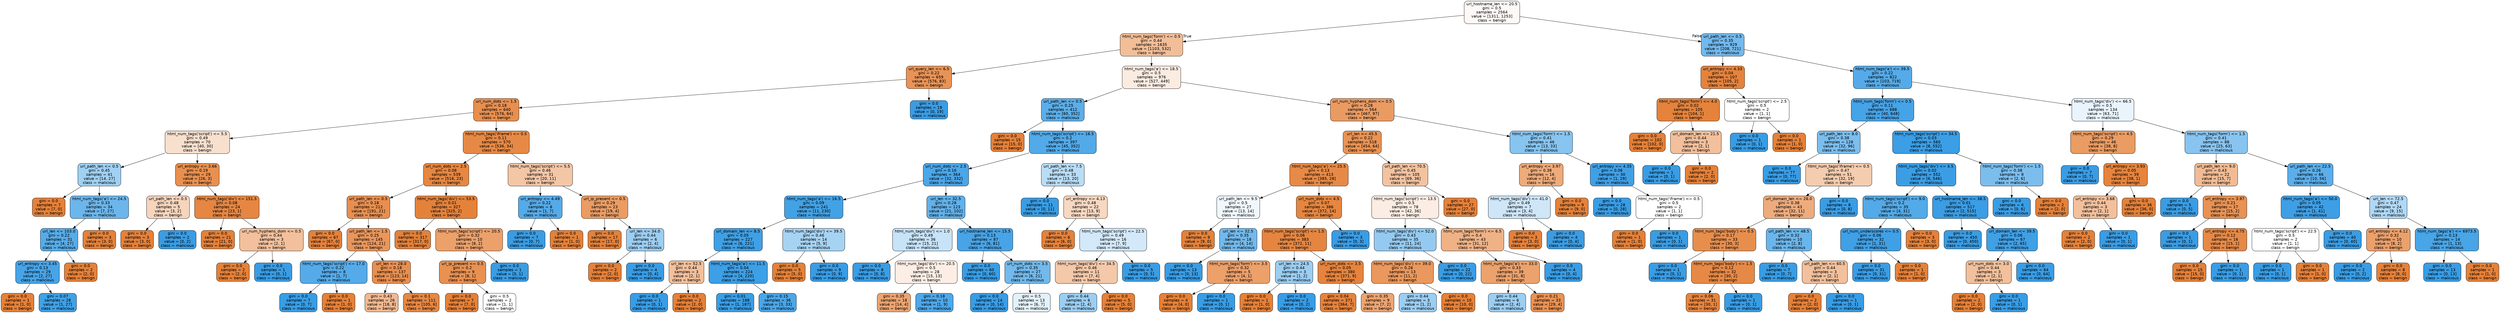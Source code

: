 digraph Tree {
node [shape=box, style="filled, rounded", color="black", fontname="helvetica"] ;
edge [fontname="helvetica"] ;
0 [label="url_hostname_len <= 20.5\ngini = 0.5\nsamples = 2564\nvalue = [1311, 1253]\nclass = benign", fillcolor="#fef9f6"] ;
1 [label="html_num_tags('form') <= 0.5\ngini = 0.44\nsamples = 1635\nvalue = [1103, 532]\nclass = benign", fillcolor="#f2be98"] ;
0 -> 1 [labeldistance=2.5, labelangle=45, headlabel="True"] ;
2 [label="url_query_len <= 6.5\ngini = 0.22\nsamples = 659\nvalue = [576, 83]\nclass = benign", fillcolor="#e99356"] ;
1 -> 2 ;
3 [label="url_num_dots <= 1.5\ngini = 0.18\nsamples = 640\nvalue = [576, 64]\nclass = benign", fillcolor="#e88f4f"] ;
2 -> 3 ;
4 [label="html_num_tags('script') <= 5.5\ngini = 0.49\nsamples = 70\nvalue = [40, 30]\nclass = benign", fillcolor="#f8e0ce"] ;
3 -> 4 ;
5 [label="url_path_len <= 0.5\ngini = 0.45\nsamples = 41\nvalue = [14, 27]\nclass = malicious", fillcolor="#a0d0f2"] ;
4 -> 5 ;
6 [label="gini = 0.0\nsamples = 7\nvalue = [7, 0]\nclass = benign", fillcolor="#e58139"] ;
5 -> 6 ;
7 [label="html_num_tags('a') <= 24.5\ngini = 0.33\nsamples = 34\nvalue = [7, 27]\nclass = malicious", fillcolor="#6cb6ec"] ;
5 -> 7 ;
8 [label="url_len <= 103.0\ngini = 0.22\nsamples = 31\nvalue = [4, 27]\nclass = malicious", fillcolor="#56ace9"] ;
7 -> 8 ;
9 [label="url_entropy <= 3.45\ngini = 0.13\nsamples = 29\nvalue = [2, 27]\nclass = malicious", fillcolor="#48a4e7"] ;
8 -> 9 ;
10 [label="gini = 0.0\nsamples = 1\nvalue = [1, 0]\nclass = benign", fillcolor="#e58139"] ;
9 -> 10 ;
11 [label="gini = 0.07\nsamples = 28\nvalue = [1, 27]\nclass = malicious", fillcolor="#40a1e6"] ;
9 -> 11 ;
12 [label="gini = 0.0\nsamples = 2\nvalue = [2, 0]\nclass = benign", fillcolor="#e58139"] ;
8 -> 12 ;
13 [label="gini = 0.0\nsamples = 3\nvalue = [3, 0]\nclass = benign", fillcolor="#e58139"] ;
7 -> 13 ;
14 [label="url_entropy <= 3.66\ngini = 0.19\nsamples = 29\nvalue = [26, 3]\nclass = benign", fillcolor="#e89050"] ;
4 -> 14 ;
15 [label="url_path_len <= 0.5\ngini = 0.48\nsamples = 5\nvalue = [3, 2]\nclass = benign", fillcolor="#f6d5bd"] ;
14 -> 15 ;
16 [label="gini = 0.0\nsamples = 3\nvalue = [3, 0]\nclass = benign", fillcolor="#e58139"] ;
15 -> 16 ;
17 [label="gini = 0.0\nsamples = 2\nvalue = [0, 2]\nclass = malicious", fillcolor="#399de5"] ;
15 -> 17 ;
18 [label="html_num_tags('div') <= 151.5\ngini = 0.08\nsamples = 24\nvalue = [23, 1]\nclass = benign", fillcolor="#e68642"] ;
14 -> 18 ;
19 [label="gini = 0.0\nsamples = 21\nvalue = [21, 0]\nclass = benign", fillcolor="#e58139"] ;
18 -> 19 ;
20 [label="url_num_hyphens_dom <= 0.5\ngini = 0.44\nsamples = 3\nvalue = [2, 1]\nclass = benign", fillcolor="#f2c09c"] ;
18 -> 20 ;
21 [label="gini = 0.0\nsamples = 2\nvalue = [2, 0]\nclass = benign", fillcolor="#e58139"] ;
20 -> 21 ;
22 [label="gini = 0.0\nsamples = 1\nvalue = [0, 1]\nclass = malicious", fillcolor="#399de5"] ;
20 -> 22 ;
23 [label="html_num_tags('iframe') <= 0.5\ngini = 0.11\nsamples = 570\nvalue = [536, 34]\nclass = benign", fillcolor="#e78946"] ;
3 -> 23 ;
24 [label="url_num_dots <= 2.5\ngini = 0.08\nsamples = 539\nvalue = [516, 23]\nclass = benign", fillcolor="#e68742"] ;
23 -> 24 ;
25 [label="url_path_len <= 0.5\ngini = 0.18\nsamples = 212\nvalue = [191, 21]\nclass = benign", fillcolor="#e88f4f"] ;
24 -> 25 ;
26 [label="gini = 0.0\nsamples = 67\nvalue = [67, 0]\nclass = benign", fillcolor="#e58139"] ;
25 -> 26 ;
27 [label="url_path_len <= 1.5\ngini = 0.25\nsamples = 145\nvalue = [124, 21]\nclass = benign", fillcolor="#e9965b"] ;
25 -> 27 ;
28 [label="html_num_tags('script') <= 17.0\ngini = 0.22\nsamples = 8\nvalue = [1, 7]\nclass = malicious", fillcolor="#55abe9"] ;
27 -> 28 ;
29 [label="gini = 0.0\nsamples = 7\nvalue = [0, 7]\nclass = malicious", fillcolor="#399de5"] ;
28 -> 29 ;
30 [label="gini = 0.0\nsamples = 1\nvalue = [1, 0]\nclass = benign", fillcolor="#e58139"] ;
28 -> 30 ;
31 [label="url_len <= 28.0\ngini = 0.18\nsamples = 137\nvalue = [123, 14]\nclass = benign", fillcolor="#e88f50"] ;
27 -> 31 ;
32 [label="gini = 0.43\nsamples = 26\nvalue = [18, 8]\nclass = benign", fillcolor="#f1b991"] ;
31 -> 32 ;
33 [label="gini = 0.1\nsamples = 111\nvalue = [105, 6]\nclass = benign", fillcolor="#e68844"] ;
31 -> 33 ;
34 [label="html_num_tags('div') <= 53.5\ngini = 0.01\nsamples = 327\nvalue = [325, 2]\nclass = benign", fillcolor="#e5823a"] ;
24 -> 34 ;
35 [label="gini = 0.0\nsamples = 317\nvalue = [317, 0]\nclass = benign", fillcolor="#e58139"] ;
34 -> 35 ;
36 [label="html_num_tags('script') <= 20.5\ngini = 0.32\nsamples = 10\nvalue = [8, 2]\nclass = benign", fillcolor="#eca06a"] ;
34 -> 36 ;
37 [label="url_ip_present <= 0.5\ngini = 0.2\nsamples = 9\nvalue = [8, 1]\nclass = benign", fillcolor="#e89152"] ;
36 -> 37 ;
38 [label="gini = 0.0\nsamples = 7\nvalue = [7, 0]\nclass = benign", fillcolor="#e58139"] ;
37 -> 38 ;
39 [label="gini = 0.5\nsamples = 2\nvalue = [1, 1]\nclass = benign", fillcolor="#ffffff"] ;
37 -> 39 ;
40 [label="gini = 0.0\nsamples = 1\nvalue = [0, 1]\nclass = malicious", fillcolor="#399de5"] ;
36 -> 40 ;
41 [label="html_num_tags('script') <= 5.5\ngini = 0.46\nsamples = 31\nvalue = [20, 11]\nclass = benign", fillcolor="#f3c6a6"] ;
23 -> 41 ;
42 [label="url_entropy <= 4.49\ngini = 0.22\nsamples = 8\nvalue = [1, 7]\nclass = malicious", fillcolor="#55abe9"] ;
41 -> 42 ;
43 [label="gini = 0.0\nsamples = 7\nvalue = [0, 7]\nclass = malicious", fillcolor="#399de5"] ;
42 -> 43 ;
44 [label="gini = 0.0\nsamples = 1\nvalue = [1, 0]\nclass = benign", fillcolor="#e58139"] ;
42 -> 44 ;
45 [label="url_ip_present <= 0.5\ngini = 0.29\nsamples = 23\nvalue = [19, 4]\nclass = benign", fillcolor="#ea9c63"] ;
41 -> 45 ;
46 [label="gini = 0.0\nsamples = 17\nvalue = [17, 0]\nclass = benign", fillcolor="#e58139"] ;
45 -> 46 ;
47 [label="url_len <= 34.0\ngini = 0.44\nsamples = 6\nvalue = [2, 4]\nclass = malicious", fillcolor="#9ccef2"] ;
45 -> 47 ;
48 [label="gini = 0.0\nsamples = 2\nvalue = [2, 0]\nclass = benign", fillcolor="#e58139"] ;
47 -> 48 ;
49 [label="gini = 0.0\nsamples = 4\nvalue = [0, 4]\nclass = malicious", fillcolor="#399de5"] ;
47 -> 49 ;
50 [label="gini = 0.0\nsamples = 19\nvalue = [0, 19]\nclass = malicious", fillcolor="#399de5"] ;
2 -> 50 ;
51 [label="html_num_tags('a') <= 18.5\ngini = 0.5\nsamples = 976\nvalue = [527, 449]\nclass = benign", fillcolor="#fbece2"] ;
1 -> 51 ;
52 [label="url_path_len <= 0.5\ngini = 0.25\nsamples = 412\nvalue = [60, 352]\nclass = malicious", fillcolor="#5baee9"] ;
51 -> 52 ;
53 [label="gini = 0.0\nsamples = 15\nvalue = [15, 0]\nclass = benign", fillcolor="#e58139"] ;
52 -> 53 ;
54 [label="html_num_tags('script') <= 16.5\ngini = 0.2\nsamples = 397\nvalue = [45, 352]\nclass = malicious", fillcolor="#52aae8"] ;
52 -> 54 ;
55 [label="url_num_dots <= 2.5\ngini = 0.16\nsamples = 364\nvalue = [32, 332]\nclass = malicious", fillcolor="#4ca6e8"] ;
54 -> 55 ;
56 [label="html_num_tags('a') <= 16.5\ngini = 0.09\nsamples = 241\nvalue = [11, 230]\nclass = malicious", fillcolor="#42a2e6"] ;
55 -> 56 ;
57 [label="url_domain_len <= 8.5\ngini = 0.05\nsamples = 227\nvalue = [6, 221]\nclass = malicious", fillcolor="#3ea0e6"] ;
56 -> 57 ;
58 [label="url_len <= 52.5\ngini = 0.44\nsamples = 3\nvalue = [2, 1]\nclass = benign", fillcolor="#f2c09c"] ;
57 -> 58 ;
59 [label="gini = 0.0\nsamples = 1\nvalue = [0, 1]\nclass = malicious", fillcolor="#399de5"] ;
58 -> 59 ;
60 [label="gini = 0.0\nsamples = 2\nvalue = [2, 0]\nclass = benign", fillcolor="#e58139"] ;
58 -> 60 ;
61 [label="html_num_tags('a') <= 11.5\ngini = 0.04\nsamples = 224\nvalue = [4, 220]\nclass = malicious", fillcolor="#3d9fe5"] ;
57 -> 61 ;
62 [label="gini = 0.01\nsamples = 188\nvalue = [1, 187]\nclass = malicious", fillcolor="#3a9ee5"] ;
61 -> 62 ;
63 [label="gini = 0.15\nsamples = 36\nvalue = [3, 33]\nclass = malicious", fillcolor="#4ba6e7"] ;
61 -> 63 ;
64 [label="html_num_tags('div') <= 39.5\ngini = 0.46\nsamples = 14\nvalue = [5, 9]\nclass = malicious", fillcolor="#a7d3f3"] ;
56 -> 64 ;
65 [label="gini = 0.0\nsamples = 5\nvalue = [5, 0]\nclass = benign", fillcolor="#e58139"] ;
64 -> 65 ;
66 [label="gini = 0.0\nsamples = 9\nvalue = [0, 9]\nclass = malicious", fillcolor="#399de5"] ;
64 -> 66 ;
67 [label="url_len <= 32.5\ngini = 0.28\nsamples = 123\nvalue = [21, 102]\nclass = malicious", fillcolor="#62b1ea"] ;
55 -> 67 ;
68 [label="html_num_tags('div') <= 1.0\ngini = 0.49\nsamples = 36\nvalue = [15, 21]\nclass = malicious", fillcolor="#c6e3f8"] ;
67 -> 68 ;
69 [label="gini = 0.0\nsamples = 8\nvalue = [0, 8]\nclass = malicious", fillcolor="#399de5"] ;
68 -> 69 ;
70 [label="html_num_tags('div') <= 20.5\ngini = 0.5\nsamples = 28\nvalue = [15, 13]\nclass = benign", fillcolor="#fceee5"] ;
68 -> 70 ;
71 [label="gini = 0.35\nsamples = 18\nvalue = [14, 4]\nclass = benign", fillcolor="#eca572"] ;
70 -> 71 ;
72 [label="gini = 0.18\nsamples = 10\nvalue = [1, 9]\nclass = malicious", fillcolor="#4fa8e8"] ;
70 -> 72 ;
73 [label="url_hostname_len <= 15.5\ngini = 0.13\nsamples = 87\nvalue = [6, 81]\nclass = malicious", fillcolor="#48a4e7"] ;
67 -> 73 ;
74 [label="gini = 0.0\nsamples = 60\nvalue = [0, 60]\nclass = malicious", fillcolor="#399de5"] ;
73 -> 74 ;
75 [label="url_num_dots <= 3.5\ngini = 0.35\nsamples = 27\nvalue = [6, 21]\nclass = malicious", fillcolor="#72b9ec"] ;
73 -> 75 ;
76 [label="gini = 0.0\nsamples = 14\nvalue = [0, 14]\nclass = malicious", fillcolor="#399de5"] ;
75 -> 76 ;
77 [label="gini = 0.5\nsamples = 13\nvalue = [6, 7]\nclass = malicious", fillcolor="#e3f1fb"] ;
75 -> 77 ;
78 [label="url_path_len <= 7.5\ngini = 0.48\nsamples = 33\nvalue = [13, 20]\nclass = malicious", fillcolor="#baddf6"] ;
54 -> 78 ;
79 [label="gini = 0.0\nsamples = 11\nvalue = [0, 11]\nclass = malicious", fillcolor="#399de5"] ;
78 -> 79 ;
80 [label="url_entropy <= 4.13\ngini = 0.48\nsamples = 22\nvalue = [13, 9]\nclass = benign", fillcolor="#f7d8c2"] ;
78 -> 80 ;
81 [label="gini = 0.0\nsamples = 6\nvalue = [6, 0]\nclass = benign", fillcolor="#e58139"] ;
80 -> 81 ;
82 [label="html_num_tags('script') <= 22.5\ngini = 0.49\nsamples = 16\nvalue = [7, 9]\nclass = malicious", fillcolor="#d3e9f9"] ;
80 -> 82 ;
83 [label="html_num_tags('div') <= 34.5\ngini = 0.46\nsamples = 11\nvalue = [7, 4]\nclass = benign", fillcolor="#f4c9aa"] ;
82 -> 83 ;
84 [label="gini = 0.44\nsamples = 6\nvalue = [2, 4]\nclass = malicious", fillcolor="#9ccef2"] ;
83 -> 84 ;
85 [label="gini = 0.0\nsamples = 5\nvalue = [5, 0]\nclass = benign", fillcolor="#e58139"] ;
83 -> 85 ;
86 [label="gini = 0.0\nsamples = 5\nvalue = [0, 5]\nclass = malicious", fillcolor="#399de5"] ;
82 -> 86 ;
87 [label="url_num_hyphens_dom <= 0.5\ngini = 0.28\nsamples = 564\nvalue = [467, 97]\nclass = benign", fillcolor="#ea9b62"] ;
51 -> 87 ;
88 [label="url_len <= 45.5\ngini = 0.22\nsamples = 518\nvalue = [454, 64]\nclass = benign", fillcolor="#e99355"] ;
87 -> 88 ;
89 [label="html_num_tags('a') <= 25.5\ngini = 0.13\nsamples = 413\nvalue = [385, 28]\nclass = benign", fillcolor="#e78a47"] ;
88 -> 89 ;
90 [label="url_path_len <= 9.5\ngini = 0.5\nsamples = 27\nvalue = [13, 14]\nclass = malicious", fillcolor="#f1f8fd"] ;
89 -> 90 ;
91 [label="gini = 0.0\nsamples = 9\nvalue = [9, 0]\nclass = benign", fillcolor="#e58139"] ;
90 -> 91 ;
92 [label="url_len <= 32.5\ngini = 0.35\nsamples = 18\nvalue = [4, 14]\nclass = malicious", fillcolor="#72b9ec"] ;
90 -> 92 ;
93 [label="gini = 0.0\nsamples = 13\nvalue = [0, 13]\nclass = malicious", fillcolor="#399de5"] ;
92 -> 93 ;
94 [label="html_num_tags('form') <= 3.5\ngini = 0.32\nsamples = 5\nvalue = [4, 1]\nclass = benign", fillcolor="#eca06a"] ;
92 -> 94 ;
95 [label="gini = 0.0\nsamples = 4\nvalue = [4, 0]\nclass = benign", fillcolor="#e58139"] ;
94 -> 95 ;
96 [label="gini = 0.0\nsamples = 1\nvalue = [0, 1]\nclass = malicious", fillcolor="#399de5"] ;
94 -> 96 ;
97 [label="url_num_dots <= 4.5\ngini = 0.07\nsamples = 386\nvalue = [372, 14]\nclass = benign", fillcolor="#e68640"] ;
89 -> 97 ;
98 [label="html_num_tags('script') <= 1.5\ngini = 0.06\nsamples = 383\nvalue = [372, 11]\nclass = benign", fillcolor="#e6853f"] ;
97 -> 98 ;
99 [label="url_len <= 24.5\ngini = 0.44\nsamples = 3\nvalue = [1, 2]\nclass = malicious", fillcolor="#9ccef2"] ;
98 -> 99 ;
100 [label="gini = 0.0\nsamples = 1\nvalue = [1, 0]\nclass = benign", fillcolor="#e58139"] ;
99 -> 100 ;
101 [label="gini = 0.0\nsamples = 2\nvalue = [0, 2]\nclass = malicious", fillcolor="#399de5"] ;
99 -> 101 ;
102 [label="url_num_dots <= 3.5\ngini = 0.05\nsamples = 380\nvalue = [371, 9]\nclass = benign", fillcolor="#e6843e"] ;
98 -> 102 ;
103 [label="gini = 0.04\nsamples = 371\nvalue = [364, 7]\nclass = benign", fillcolor="#e6833d"] ;
102 -> 103 ;
104 [label="gini = 0.35\nsamples = 9\nvalue = [7, 2]\nclass = benign", fillcolor="#eca572"] ;
102 -> 104 ;
105 [label="gini = 0.0\nsamples = 3\nvalue = [0, 3]\nclass = malicious", fillcolor="#399de5"] ;
97 -> 105 ;
106 [label="url_path_len <= 70.5\ngini = 0.45\nsamples = 105\nvalue = [69, 36]\nclass = benign", fillcolor="#f3c3a0"] ;
88 -> 106 ;
107 [label="html_num_tags('script') <= 13.5\ngini = 0.5\nsamples = 78\nvalue = [42, 36]\nclass = benign", fillcolor="#fbede3"] ;
106 -> 107 ;
108 [label="html_num_tags('div') <= 52.0\ngini = 0.43\nsamples = 35\nvalue = [11, 24]\nclass = malicious", fillcolor="#94caf1"] ;
107 -> 108 ;
109 [label="html_num_tags('div') <= 39.0\ngini = 0.26\nsamples = 13\nvalue = [11, 2]\nclass = benign", fillcolor="#ea985d"] ;
108 -> 109 ;
110 [label="gini = 0.44\nsamples = 3\nvalue = [1, 2]\nclass = malicious", fillcolor="#9ccef2"] ;
109 -> 110 ;
111 [label="gini = 0.0\nsamples = 10\nvalue = [10, 0]\nclass = benign", fillcolor="#e58139"] ;
109 -> 111 ;
112 [label="gini = 0.0\nsamples = 22\nvalue = [0, 22]\nclass = malicious", fillcolor="#399de5"] ;
108 -> 112 ;
113 [label="html_num_tags('form') <= 6.5\ngini = 0.4\nsamples = 43\nvalue = [31, 12]\nclass = benign", fillcolor="#efb286"] ;
107 -> 113 ;
114 [label="html_num_tags('a') <= 33.0\ngini = 0.33\nsamples = 39\nvalue = [31, 8]\nclass = benign", fillcolor="#eca26c"] ;
113 -> 114 ;
115 [label="gini = 0.44\nsamples = 6\nvalue = [2, 4]\nclass = malicious", fillcolor="#9ccef2"] ;
114 -> 115 ;
116 [label="gini = 0.21\nsamples = 33\nvalue = [29, 4]\nclass = benign", fillcolor="#e99254"] ;
114 -> 116 ;
117 [label="gini = 0.0\nsamples = 4\nvalue = [0, 4]\nclass = malicious", fillcolor="#399de5"] ;
113 -> 117 ;
118 [label="gini = 0.0\nsamples = 27\nvalue = [27, 0]\nclass = benign", fillcolor="#e58139"] ;
106 -> 118 ;
119 [label="html_num_tags('form') <= 1.5\ngini = 0.41\nsamples = 46\nvalue = [13, 33]\nclass = malicious", fillcolor="#87c4ef"] ;
87 -> 119 ;
120 [label="url_entropy <= 3.97\ngini = 0.38\nsamples = 16\nvalue = [12, 4]\nclass = benign", fillcolor="#eeab7b"] ;
119 -> 120 ;
121 [label="html_num_tags('div') <= 41.0\ngini = 0.49\nsamples = 7\nvalue = [3, 4]\nclass = malicious", fillcolor="#cee6f8"] ;
120 -> 121 ;
122 [label="gini = 0.0\nsamples = 3\nvalue = [3, 0]\nclass = benign", fillcolor="#e58139"] ;
121 -> 122 ;
123 [label="gini = 0.0\nsamples = 4\nvalue = [0, 4]\nclass = malicious", fillcolor="#399de5"] ;
121 -> 123 ;
124 [label="gini = 0.0\nsamples = 9\nvalue = [9, 0]\nclass = benign", fillcolor="#e58139"] ;
120 -> 124 ;
125 [label="url_entropy <= 4.35\ngini = 0.06\nsamples = 30\nvalue = [1, 29]\nclass = malicious", fillcolor="#40a0e6"] ;
119 -> 125 ;
126 [label="gini = 0.0\nsamples = 28\nvalue = [0, 28]\nclass = malicious", fillcolor="#399de5"] ;
125 -> 126 ;
127 [label="html_num_tags('iframe') <= 0.5\ngini = 0.5\nsamples = 2\nvalue = [1, 1]\nclass = benign", fillcolor="#ffffff"] ;
125 -> 127 ;
128 [label="gini = 0.0\nsamples = 1\nvalue = [1, 0]\nclass = benign", fillcolor="#e58139"] ;
127 -> 128 ;
129 [label="gini = 0.0\nsamples = 1\nvalue = [0, 1]\nclass = malicious", fillcolor="#399de5"] ;
127 -> 129 ;
130 [label="url_path_len <= 0.5\ngini = 0.35\nsamples = 929\nvalue = [208, 721]\nclass = malicious", fillcolor="#72b9ed"] ;
0 -> 130 [labeldistance=2.5, labelangle=-45, headlabel="False"] ;
131 [label="url_entropy <= 4.33\ngini = 0.04\nsamples = 107\nvalue = [105, 2]\nclass = benign", fillcolor="#e5833d"] ;
130 -> 131 ;
132 [label="html_num_tags('form') <= 4.0\ngini = 0.02\nsamples = 105\nvalue = [104, 1]\nclass = benign", fillcolor="#e5823b"] ;
131 -> 132 ;
133 [label="gini = 0.0\nsamples = 102\nvalue = [102, 0]\nclass = benign", fillcolor="#e58139"] ;
132 -> 133 ;
134 [label="url_domain_len <= 21.5\ngini = 0.44\nsamples = 3\nvalue = [2, 1]\nclass = benign", fillcolor="#f2c09c"] ;
132 -> 134 ;
135 [label="gini = 0.0\nsamples = 1\nvalue = [0, 1]\nclass = malicious", fillcolor="#399de5"] ;
134 -> 135 ;
136 [label="gini = 0.0\nsamples = 2\nvalue = [2, 0]\nclass = benign", fillcolor="#e58139"] ;
134 -> 136 ;
137 [label="html_num_tags('script') <= 2.5\ngini = 0.5\nsamples = 2\nvalue = [1, 1]\nclass = benign", fillcolor="#ffffff"] ;
131 -> 137 ;
138 [label="gini = 0.0\nsamples = 1\nvalue = [0, 1]\nclass = malicious", fillcolor="#399de5"] ;
137 -> 138 ;
139 [label="gini = 0.0\nsamples = 1\nvalue = [1, 0]\nclass = benign", fillcolor="#e58139"] ;
137 -> 139 ;
140 [label="html_num_tags('a') <= 39.5\ngini = 0.22\nsamples = 822\nvalue = [103, 719]\nclass = malicious", fillcolor="#55abe9"] ;
130 -> 140 ;
141 [label="html_num_tags('form') <= 0.5\ngini = 0.11\nsamples = 688\nvalue = [40, 648]\nclass = malicious", fillcolor="#45a3e7"] ;
140 -> 141 ;
142 [label="url_path_len <= 8.0\ngini = 0.38\nsamples = 128\nvalue = [32, 96]\nclass = malicious", fillcolor="#7bbeee"] ;
141 -> 142 ;
143 [label="gini = 0.0\nsamples = 77\nvalue = [0, 77]\nclass = malicious", fillcolor="#399de5"] ;
142 -> 143 ;
144 [label="html_num_tags('iframe') <= 0.5\ngini = 0.47\nsamples = 51\nvalue = [32, 19]\nclass = benign", fillcolor="#f4ccaf"] ;
142 -> 144 ;
145 [label="url_domain_len <= 26.0\ngini = 0.38\nsamples = 43\nvalue = [32, 11]\nclass = benign", fillcolor="#eeac7d"] ;
144 -> 145 ;
146 [label="html_num_tags('body') <= 0.5\ngini = 0.17\nsamples = 33\nvalue = [30, 3]\nclass = benign", fillcolor="#e88e4d"] ;
145 -> 146 ;
147 [label="gini = 0.0\nsamples = 1\nvalue = [0, 1]\nclass = malicious", fillcolor="#399de5"] ;
146 -> 147 ;
148 [label="html_num_tags('body') <= 1.5\ngini = 0.12\nsamples = 32\nvalue = [30, 2]\nclass = benign", fillcolor="#e78946"] ;
146 -> 148 ;
149 [label="gini = 0.06\nsamples = 31\nvalue = [30, 1]\nclass = benign", fillcolor="#e68540"] ;
148 -> 149 ;
150 [label="gini = 0.0\nsamples = 1\nvalue = [0, 1]\nclass = malicious", fillcolor="#399de5"] ;
148 -> 150 ;
151 [label="url_path_len <= 48.5\ngini = 0.32\nsamples = 10\nvalue = [2, 8]\nclass = malicious", fillcolor="#6ab6ec"] ;
145 -> 151 ;
152 [label="gini = 0.0\nsamples = 7\nvalue = [0, 7]\nclass = malicious", fillcolor="#399de5"] ;
151 -> 152 ;
153 [label="url_path_len <= 60.5\ngini = 0.44\nsamples = 3\nvalue = [2, 1]\nclass = benign", fillcolor="#f2c09c"] ;
151 -> 153 ;
154 [label="gini = 0.0\nsamples = 2\nvalue = [2, 0]\nclass = benign", fillcolor="#e58139"] ;
153 -> 154 ;
155 [label="gini = 0.0\nsamples = 1\nvalue = [0, 1]\nclass = malicious", fillcolor="#399de5"] ;
153 -> 155 ;
156 [label="gini = 0.0\nsamples = 8\nvalue = [0, 8]\nclass = malicious", fillcolor="#399de5"] ;
144 -> 156 ;
157 [label="html_num_tags('script') <= 34.5\ngini = 0.03\nsamples = 560\nvalue = [8, 552]\nclass = malicious", fillcolor="#3c9ee5"] ;
141 -> 157 ;
158 [label="html_num_tags('div') <= 4.5\ngini = 0.02\nsamples = 552\nvalue = [6, 546]\nclass = malicious", fillcolor="#3b9ee5"] ;
157 -> 158 ;
159 [label="html_num_tags('script') <= 9.0\ngini = 0.2\nsamples = 35\nvalue = [4, 31]\nclass = malicious", fillcolor="#53aae8"] ;
158 -> 159 ;
160 [label="url_num_underscores <= 0.5\ngini = 0.06\nsamples = 32\nvalue = [1, 31]\nclass = malicious", fillcolor="#3fa0e6"] ;
159 -> 160 ;
161 [label="gini = 0.0\nsamples = 31\nvalue = [0, 31]\nclass = malicious", fillcolor="#399de5"] ;
160 -> 161 ;
162 [label="gini = 0.0\nsamples = 1\nvalue = [1, 0]\nclass = benign", fillcolor="#e58139"] ;
160 -> 162 ;
163 [label="gini = 0.0\nsamples = 3\nvalue = [3, 0]\nclass = benign", fillcolor="#e58139"] ;
159 -> 163 ;
164 [label="url_hostname_len <= 38.5\ngini = 0.01\nsamples = 517\nvalue = [2, 515]\nclass = malicious", fillcolor="#3a9de5"] ;
158 -> 164 ;
165 [label="gini = 0.0\nsamples = 450\nvalue = [0, 450]\nclass = malicious", fillcolor="#399de5"] ;
164 -> 165 ;
166 [label="url_domain_len <= 39.5\ngini = 0.06\nsamples = 67\nvalue = [2, 65]\nclass = malicious", fillcolor="#3fa0e6"] ;
164 -> 166 ;
167 [label="url_num_dots <= 3.0\ngini = 0.44\nsamples = 3\nvalue = [2, 1]\nclass = benign", fillcolor="#f2c09c"] ;
166 -> 167 ;
168 [label="gini = 0.0\nsamples = 2\nvalue = [2, 0]\nclass = benign", fillcolor="#e58139"] ;
167 -> 168 ;
169 [label="gini = 0.0\nsamples = 1\nvalue = [0, 1]\nclass = malicious", fillcolor="#399de5"] ;
167 -> 169 ;
170 [label="gini = 0.0\nsamples = 64\nvalue = [0, 64]\nclass = malicious", fillcolor="#399de5"] ;
166 -> 170 ;
171 [label="html_num_tags('form') <= 1.5\ngini = 0.38\nsamples = 8\nvalue = [2, 6]\nclass = malicious", fillcolor="#7bbeee"] ;
157 -> 171 ;
172 [label="gini = 0.0\nsamples = 6\nvalue = [0, 6]\nclass = malicious", fillcolor="#399de5"] ;
171 -> 172 ;
173 [label="gini = 0.0\nsamples = 2\nvalue = [2, 0]\nclass = benign", fillcolor="#e58139"] ;
171 -> 173 ;
174 [label="html_num_tags('div') <= 66.5\ngini = 0.5\nsamples = 134\nvalue = [63, 71]\nclass = malicious", fillcolor="#e9f4fc"] ;
140 -> 174 ;
175 [label="html_num_tags('script') <= 4.5\ngini = 0.29\nsamples = 46\nvalue = [38, 8]\nclass = benign", fillcolor="#ea9c63"] ;
174 -> 175 ;
176 [label="gini = 0.0\nsamples = 7\nvalue = [0, 7]\nclass = malicious", fillcolor="#399de5"] ;
175 -> 176 ;
177 [label="url_entropy <= 3.93\ngini = 0.05\nsamples = 39\nvalue = [38, 1]\nclass = benign", fillcolor="#e6843e"] ;
175 -> 177 ;
178 [label="url_entropy <= 3.68\ngini = 0.44\nsamples = 3\nvalue = [2, 1]\nclass = benign", fillcolor="#f2c09c"] ;
177 -> 178 ;
179 [label="gini = 0.0\nsamples = 2\nvalue = [2, 0]\nclass = benign", fillcolor="#e58139"] ;
178 -> 179 ;
180 [label="gini = 0.0\nsamples = 1\nvalue = [0, 1]\nclass = malicious", fillcolor="#399de5"] ;
178 -> 180 ;
181 [label="gini = 0.0\nsamples = 36\nvalue = [36, 0]\nclass = benign", fillcolor="#e58139"] ;
177 -> 181 ;
182 [label="html_num_tags('form') <= 1.5\ngini = 0.41\nsamples = 88\nvalue = [25, 63]\nclass = malicious", fillcolor="#88c4ef"] ;
174 -> 182 ;
183 [label="url_path_len <= 9.0\ngini = 0.43\nsamples = 22\nvalue = [15, 7]\nclass = benign", fillcolor="#f1bc95"] ;
182 -> 183 ;
184 [label="gini = 0.0\nsamples = 5\nvalue = [0, 5]\nclass = malicious", fillcolor="#399de5"] ;
183 -> 184 ;
185 [label="url_entropy <= 3.97\ngini = 0.21\nsamples = 17\nvalue = [15, 2]\nclass = benign", fillcolor="#e89253"] ;
183 -> 185 ;
186 [label="gini = 0.0\nsamples = 1\nvalue = [0, 1]\nclass = malicious", fillcolor="#399de5"] ;
185 -> 186 ;
187 [label="url_entropy <= 4.75\ngini = 0.12\nsamples = 16\nvalue = [15, 1]\nclass = benign", fillcolor="#e78946"] ;
185 -> 187 ;
188 [label="gini = 0.0\nsamples = 15\nvalue = [15, 0]\nclass = benign", fillcolor="#e58139"] ;
187 -> 188 ;
189 [label="gini = 0.0\nsamples = 1\nvalue = [0, 1]\nclass = malicious", fillcolor="#399de5"] ;
187 -> 189 ;
190 [label="url_path_len <= 22.5\ngini = 0.26\nsamples = 66\nvalue = [10, 56]\nclass = malicious", fillcolor="#5caeea"] ;
182 -> 190 ;
191 [label="html_num_tags('a') <= 50.0\ngini = 0.05\nsamples = 42\nvalue = [1, 41]\nclass = malicious", fillcolor="#3e9fe6"] ;
190 -> 191 ;
192 [label="html_num_tags('script') <= 22.5\ngini = 0.5\nsamples = 2\nvalue = [1, 1]\nclass = benign", fillcolor="#ffffff"] ;
191 -> 192 ;
193 [label="gini = 0.0\nsamples = 1\nvalue = [0, 1]\nclass = malicious", fillcolor="#399de5"] ;
192 -> 193 ;
194 [label="gini = 0.0\nsamples = 1\nvalue = [1, 0]\nclass = benign", fillcolor="#e58139"] ;
192 -> 194 ;
195 [label="gini = 0.0\nsamples = 40\nvalue = [0, 40]\nclass = malicious", fillcolor="#399de5"] ;
191 -> 195 ;
196 [label="url_len <= 72.5\ngini = 0.47\nsamples = 24\nvalue = [9, 15]\nclass = malicious", fillcolor="#b0d8f5"] ;
190 -> 196 ;
197 [label="url_entropy <= 4.12\ngini = 0.32\nsamples = 10\nvalue = [8, 2]\nclass = benign", fillcolor="#eca06a"] ;
196 -> 197 ;
198 [label="gini = 0.0\nsamples = 2\nvalue = [0, 2]\nclass = malicious", fillcolor="#399de5"] ;
197 -> 198 ;
199 [label="gini = 0.0\nsamples = 8\nvalue = [8, 0]\nclass = benign", fillcolor="#e58139"] ;
197 -> 199 ;
200 [label="html_num_tags('a') <= 6973.5\ngini = 0.13\nsamples = 14\nvalue = [1, 13]\nclass = malicious", fillcolor="#48a5e7"] ;
196 -> 200 ;
201 [label="gini = 0.0\nsamples = 13\nvalue = [0, 13]\nclass = malicious", fillcolor="#399de5"] ;
200 -> 201 ;
202 [label="gini = 0.0\nsamples = 1\nvalue = [1, 0]\nclass = benign", fillcolor="#e58139"] ;
200 -> 202 ;
}